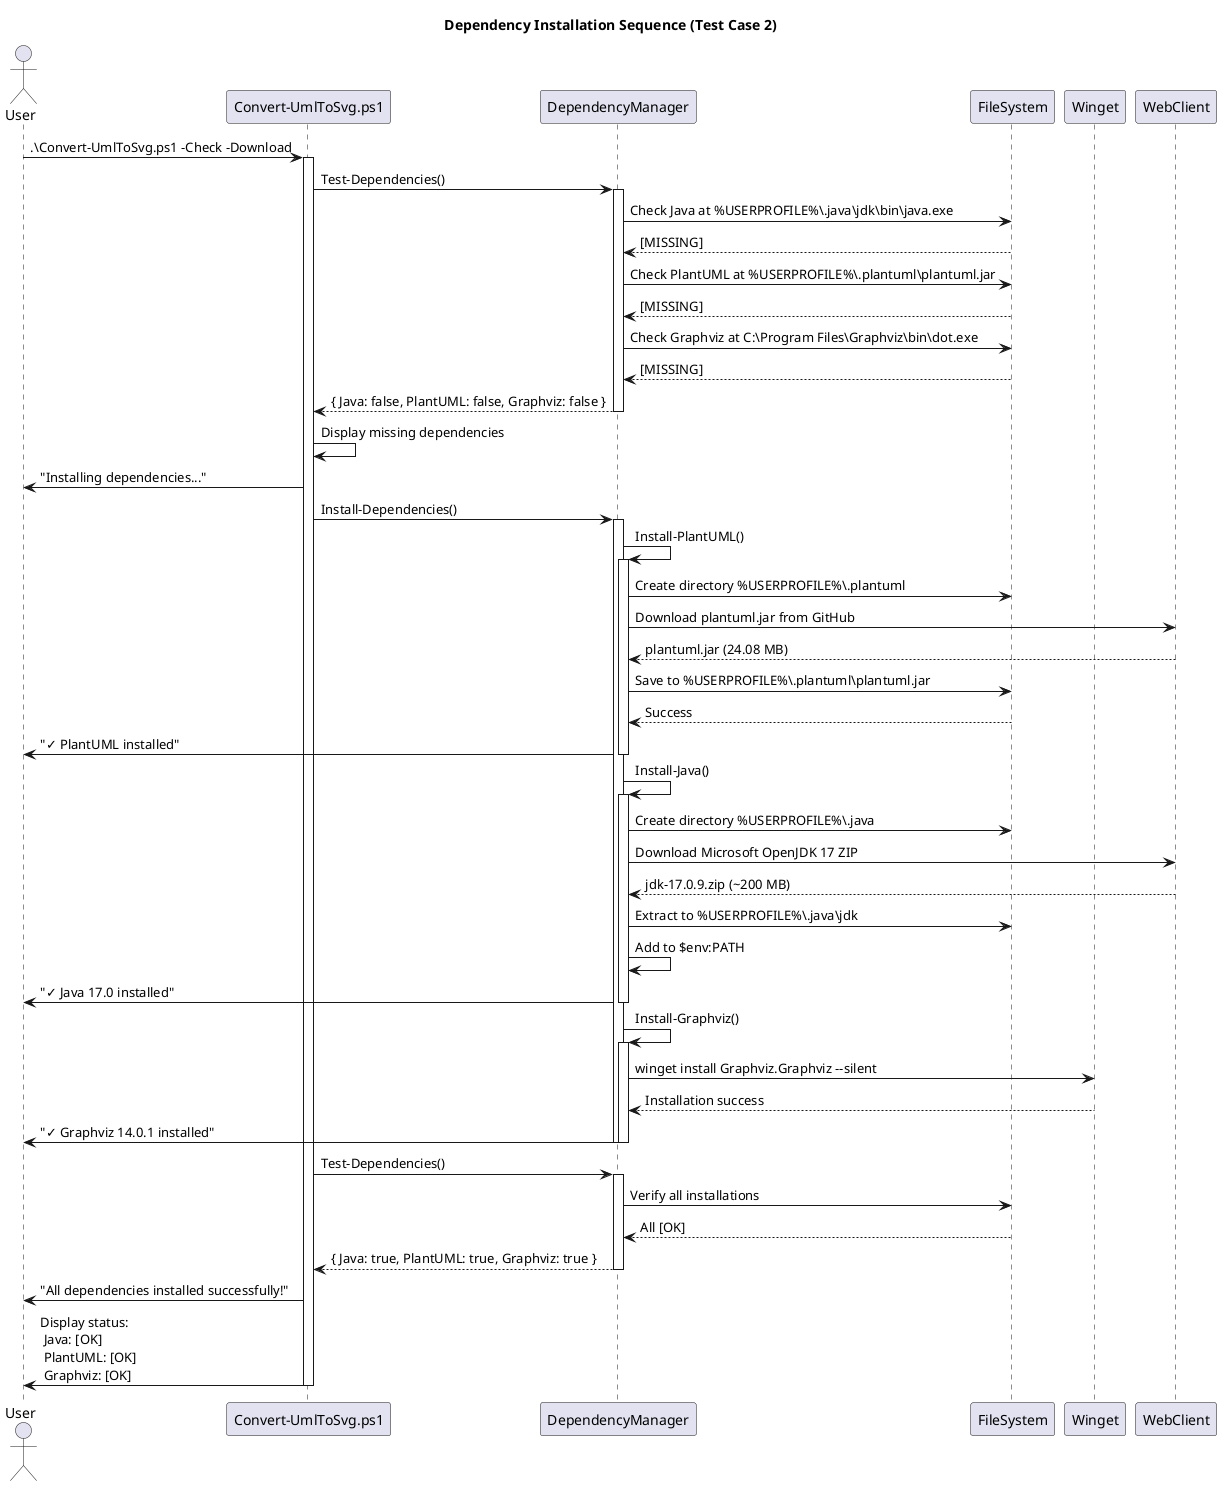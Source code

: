 @startuml sequence-dependency-install
title Dependency Installation Sequence (Test Case 2)

actor User
participant "Convert-UmlToSvg.ps1" as Main
participant "DependencyManager" as DepMgr
participant "FileSystem" as FS
participant "Winget" as Winget
participant "WebClient" as Web

User -> Main: .\Convert-UmlToSvg.ps1 -Check -Download
activate Main

Main -> DepMgr: Test-Dependencies()
activate DepMgr
DepMgr -> FS: Check Java at %USERPROFILE%\.java\jdk\bin\java.exe
FS --> DepMgr: [MISSING]
DepMgr -> FS: Check PlantUML at %USERPROFILE%\.plantuml\plantuml.jar
FS --> DepMgr: [MISSING]
DepMgr -> FS: Check Graphviz at C:\Program Files\Graphviz\bin\dot.exe
FS --> DepMgr: [MISSING]
DepMgr --> Main: { Java: false, PlantUML: false, Graphviz: false }
deactivate DepMgr

Main -> Main: Display missing dependencies
Main -> User: "Installing dependencies..."

Main -> DepMgr: Install-Dependencies()
activate DepMgr

' Install PlantUML
DepMgr -> DepMgr: Install-PlantUML()
activate DepMgr
DepMgr -> FS: Create directory %USERPROFILE%\.plantuml
DepMgr -> Web: Download plantuml.jar from GitHub
Web --> DepMgr: plantuml.jar (24.08 MB)
DepMgr -> FS: Save to %USERPROFILE%\.plantuml\plantuml.jar
FS --> DepMgr: Success
DepMgr -> User: "✓ PlantUML installed"
deactivate DepMgr

' Install Java
DepMgr -> DepMgr: Install-Java()
activate DepMgr
DepMgr -> FS: Create directory %USERPROFILE%\.java
DepMgr -> Web: Download Microsoft OpenJDK 17 ZIP
Web --> DepMgr: jdk-17.0.9.zip (~200 MB)
DepMgr -> FS: Extract to %USERPROFILE%\.java\jdk
DepMgr -> DepMgr: Add to $env:PATH
DepMgr -> User: "✓ Java 17.0 installed"
deactivate DepMgr

' Install Graphviz
DepMgr -> DepMgr: Install-Graphviz()
activate DepMgr
DepMgr -> Winget: winget install Graphviz.Graphviz --silent
Winget --> DepMgr: Installation success
DepMgr -> User: "✓ Graphviz 14.0.1 installed"
deactivate DepMgr

deactivate DepMgr

Main -> DepMgr: Test-Dependencies()
activate DepMgr
DepMgr -> FS: Verify all installations
FS --> DepMgr: All [OK]
DepMgr --> Main: { Java: true, PlantUML: true, Graphviz: true }
deactivate DepMgr

Main -> User: "All dependencies installed successfully!"
Main -> User: Display status:\n Java: [OK]\n PlantUML: [OK]\n Graphviz: [OK]
deactivate Main

@enduml
